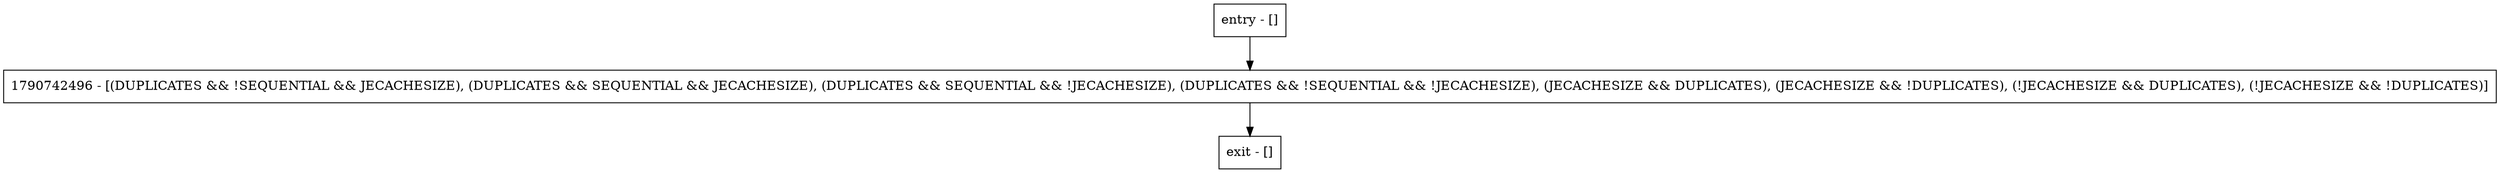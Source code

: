 digraph setData {
node [shape=record];
entry [label="entry - []"];
exit [label="exit - []"];
1790742496 [label="1790742496 - [(DUPLICATES && !SEQUENTIAL && JECACHESIZE), (DUPLICATES && SEQUENTIAL && JECACHESIZE), (DUPLICATES && SEQUENTIAL && !JECACHESIZE), (DUPLICATES && !SEQUENTIAL && !JECACHESIZE), (JECACHESIZE && DUPLICATES), (JECACHESIZE && !DUPLICATES), (!JECACHESIZE && DUPLICATES), (!JECACHESIZE && !DUPLICATES)]"];
entry;
exit;
entry -> 1790742496;
1790742496 -> exit;
}
